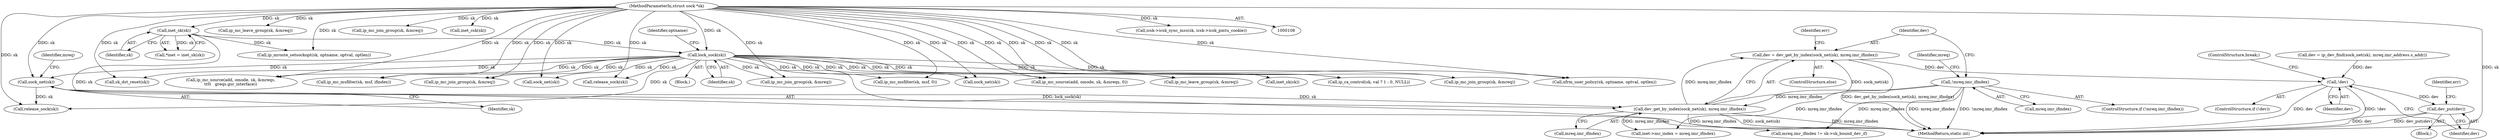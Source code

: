 digraph "0_linux_f6d8bd051c391c1c0458a30b2a7abcd939329259_26@pointer" {
"1000767" [label="(Call,dev = dev_get_by_index(sock_net(sk), mreq.imr_ifindex))"];
"1000769" [label="(Call,dev_get_by_index(sock_net(sk), mreq.imr_ifindex))"];
"1000770" [label="(Call,sock_net(sk))"];
"1000259" [label="(Call,lock_sock(sk))"];
"1000118" [label="(Call,inet_sk(sk))"];
"1000109" [label="(MethodParameterIn,struct sock *sk)"];
"1000718" [label="(Call,!mreq.imr_ifindex)"];
"1000780" [label="(Call,!dev)"];
"1000783" [label="(Call,dev_put(dev))"];
"1000109" [label="(MethodParameterIn,struct sock *sk)"];
"1000782" [label="(ControlStructure,break;)"];
"1000767" [label="(Call,dev = dev_get_by_index(sock_net(sk), mreq.imr_ifindex))"];
"1001167" [label="(Call,ip_mc_join_group(sk, &mreq))"];
"1000889" [label="(Call,ip_mc_leave_group(sk, &mreq))"];
"1000747" [label="(Call,dev = ip_dev_find(sock_net(sk), mreq.imr_address.s_addr))"];
"1001720" [label="(MethodReturn,static int)"];
"1000882" [label="(Call,ip_mc_join_group(sk, &mreq))"];
"1000779" [label="(ControlStructure,if (!dev))"];
"1000116" [label="(Call,*inet = inet_sk(sk))"];
"1000771" [label="(Identifier,sk)"];
"1000118" [label="(Call,inet_sk(sk))"];
"1000295" [label="(Call,inet_csk(sk))"];
"1000770" [label="(Call,sock_net(sk))"];
"1000768" [label="(Identifier,dev)"];
"1000119" [label="(Identifier,sk)"];
"1001715" [label="(Call,release_sock(sk))"];
"1000251" [label="(Call,ip_mroute_setsockopt(sk, optname, optval, optlen))"];
"1000794" [label="(Call,mreq.imr_ifindex != sk->sk_bound_dev_if)"];
"1000657" [label="(Block,)"];
"1000772" [label="(Call,mreq.imr_ifindex)"];
"1000780" [label="(Call,!dev)"];
"1000278" [label="(Call,sock_net(sk))"];
"1000783" [label="(Call,dev_put(dev))"];
"1000786" [label="(Identifier,err)"];
"1000260" [label="(Identifier,sk)"];
"1001094" [label="(Call,ip_mc_source(add, omode, sk, &mreqs, 0))"];
"1001618" [label="(Call,ip_ra_control(sk, val ? 1 : 0, NULL))"];
"1001330" [label="(Call,ip_mc_join_group(sk, &mreq))"];
"1001365" [label="(Call,ip_mc_source(add, omode, sk, &mreqs,\n\t\t\t\t   greqs.gsr_interface))"];
"1001584" [label="(Call,ip_mc_msfilter(sk, msf, ifindex))"];
"1000114" [label="(Block,)"];
"1000769" [label="(Call,dev_get_by_index(sock_net(sk), mreq.imr_ifindex))"];
"1001710" [label="(Call,release_sock(sk))"];
"1000750" [label="(Call,sock_net(sk))"];
"1000781" [label="(Identifier,dev)"];
"1001066" [label="(Call,ip_mc_join_group(sk, &mreq))"];
"1000784" [label="(Identifier,dev)"];
"1000773" [label="(Identifier,mreq)"];
"1000977" [label="(Call,ip_mc_msfilter(sk, msf, 0))"];
"1000776" [label="(Identifier,err)"];
"1000766" [label="(ControlStructure,else)"];
"1000500" [label="(Call,sk_dst_reset(sk))"];
"1001174" [label="(Call,ip_mc_leave_group(sk, &mreq))"];
"1000262" [label="(Identifier,optname)"];
"1000802" [label="(Call,inet->mc_index = mreq.imr_ifindex)"];
"1000719" [label="(Call,mreq.imr_ifindex)"];
"1000718" [label="(Call,!mreq.imr_ifindex)"];
"1000832" [label="(Call,inet_sk(sk))"];
"1000717" [label="(ControlStructure,if (!mreq.imr_ifindex))"];
"1000727" [label="(Identifier,mreq)"];
"1001653" [label="(Call,xfrm_user_policy(sk, optname, optval, optlen))"];
"1000259" [label="(Call,lock_sock(sk))"];
"1000343" [label="(Call,icsk->icsk_sync_mss(sk, icsk->icsk_pmtu_cookie))"];
"1000767" -> "1000766"  [label="AST: "];
"1000767" -> "1000769"  [label="CFG: "];
"1000768" -> "1000767"  [label="AST: "];
"1000769" -> "1000767"  [label="AST: "];
"1000776" -> "1000767"  [label="CFG: "];
"1000767" -> "1001720"  [label="DDG: dev_get_by_index(sock_net(sk), mreq.imr_ifindex)"];
"1000769" -> "1000767"  [label="DDG: sock_net(sk)"];
"1000769" -> "1000767"  [label="DDG: mreq.imr_ifindex"];
"1000767" -> "1000780"  [label="DDG: dev"];
"1000769" -> "1000772"  [label="CFG: "];
"1000770" -> "1000769"  [label="AST: "];
"1000772" -> "1000769"  [label="AST: "];
"1000769" -> "1001720"  [label="DDG: sock_net(sk)"];
"1000769" -> "1001720"  [label="DDG: mreq.imr_ifindex"];
"1000770" -> "1000769"  [label="DDG: sk"];
"1000718" -> "1000769"  [label="DDG: mreq.imr_ifindex"];
"1000769" -> "1000794"  [label="DDG: mreq.imr_ifindex"];
"1000769" -> "1000802"  [label="DDG: mreq.imr_ifindex"];
"1000770" -> "1000771"  [label="CFG: "];
"1000771" -> "1000770"  [label="AST: "];
"1000773" -> "1000770"  [label="CFG: "];
"1000259" -> "1000770"  [label="DDG: sk"];
"1000109" -> "1000770"  [label="DDG: sk"];
"1000770" -> "1001710"  [label="DDG: sk"];
"1000259" -> "1000114"  [label="AST: "];
"1000259" -> "1000260"  [label="CFG: "];
"1000260" -> "1000259"  [label="AST: "];
"1000262" -> "1000259"  [label="CFG: "];
"1000259" -> "1001720"  [label="DDG: lock_sock(sk)"];
"1000118" -> "1000259"  [label="DDG: sk"];
"1000109" -> "1000259"  [label="DDG: sk"];
"1000259" -> "1000278"  [label="DDG: sk"];
"1000259" -> "1000500"  [label="DDG: sk"];
"1000259" -> "1000750"  [label="DDG: sk"];
"1000259" -> "1000832"  [label="DDG: sk"];
"1000259" -> "1000977"  [label="DDG: sk"];
"1000259" -> "1001066"  [label="DDG: sk"];
"1000259" -> "1001094"  [label="DDG: sk"];
"1000259" -> "1001167"  [label="DDG: sk"];
"1000259" -> "1001174"  [label="DDG: sk"];
"1000259" -> "1001330"  [label="DDG: sk"];
"1000259" -> "1001365"  [label="DDG: sk"];
"1000259" -> "1001584"  [label="DDG: sk"];
"1000259" -> "1001618"  [label="DDG: sk"];
"1000259" -> "1001653"  [label="DDG: sk"];
"1000259" -> "1001710"  [label="DDG: sk"];
"1000259" -> "1001715"  [label="DDG: sk"];
"1000118" -> "1000116"  [label="AST: "];
"1000118" -> "1000119"  [label="CFG: "];
"1000119" -> "1000118"  [label="AST: "];
"1000116" -> "1000118"  [label="CFG: "];
"1000118" -> "1001720"  [label="DDG: sk"];
"1000118" -> "1000116"  [label="DDG: sk"];
"1000109" -> "1000118"  [label="DDG: sk"];
"1000118" -> "1000251"  [label="DDG: sk"];
"1000109" -> "1000108"  [label="AST: "];
"1000109" -> "1001720"  [label="DDG: sk"];
"1000109" -> "1000251"  [label="DDG: sk"];
"1000109" -> "1000278"  [label="DDG: sk"];
"1000109" -> "1000295"  [label="DDG: sk"];
"1000109" -> "1000343"  [label="DDG: sk"];
"1000109" -> "1000500"  [label="DDG: sk"];
"1000109" -> "1000750"  [label="DDG: sk"];
"1000109" -> "1000832"  [label="DDG: sk"];
"1000109" -> "1000882"  [label="DDG: sk"];
"1000109" -> "1000889"  [label="DDG: sk"];
"1000109" -> "1000977"  [label="DDG: sk"];
"1000109" -> "1001066"  [label="DDG: sk"];
"1000109" -> "1001094"  [label="DDG: sk"];
"1000109" -> "1001167"  [label="DDG: sk"];
"1000109" -> "1001174"  [label="DDG: sk"];
"1000109" -> "1001330"  [label="DDG: sk"];
"1000109" -> "1001365"  [label="DDG: sk"];
"1000109" -> "1001584"  [label="DDG: sk"];
"1000109" -> "1001618"  [label="DDG: sk"];
"1000109" -> "1001653"  [label="DDG: sk"];
"1000109" -> "1001710"  [label="DDG: sk"];
"1000109" -> "1001715"  [label="DDG: sk"];
"1000718" -> "1000717"  [label="AST: "];
"1000718" -> "1000719"  [label="CFG: "];
"1000719" -> "1000718"  [label="AST: "];
"1000727" -> "1000718"  [label="CFG: "];
"1000768" -> "1000718"  [label="CFG: "];
"1000718" -> "1001720"  [label="DDG: mreq.imr_ifindex"];
"1000718" -> "1001720"  [label="DDG: !mreq.imr_ifindex"];
"1000718" -> "1000794"  [label="DDG: mreq.imr_ifindex"];
"1000718" -> "1000802"  [label="DDG: mreq.imr_ifindex"];
"1000780" -> "1000779"  [label="AST: "];
"1000780" -> "1000781"  [label="CFG: "];
"1000781" -> "1000780"  [label="AST: "];
"1000782" -> "1000780"  [label="CFG: "];
"1000784" -> "1000780"  [label="CFG: "];
"1000780" -> "1001720"  [label="DDG: !dev"];
"1000780" -> "1001720"  [label="DDG: dev"];
"1000747" -> "1000780"  [label="DDG: dev"];
"1000780" -> "1000783"  [label="DDG: dev"];
"1000783" -> "1000657"  [label="AST: "];
"1000783" -> "1000784"  [label="CFG: "];
"1000784" -> "1000783"  [label="AST: "];
"1000786" -> "1000783"  [label="CFG: "];
"1000783" -> "1001720"  [label="DDG: dev_put(dev)"];
"1000783" -> "1001720"  [label="DDG: dev"];
}
